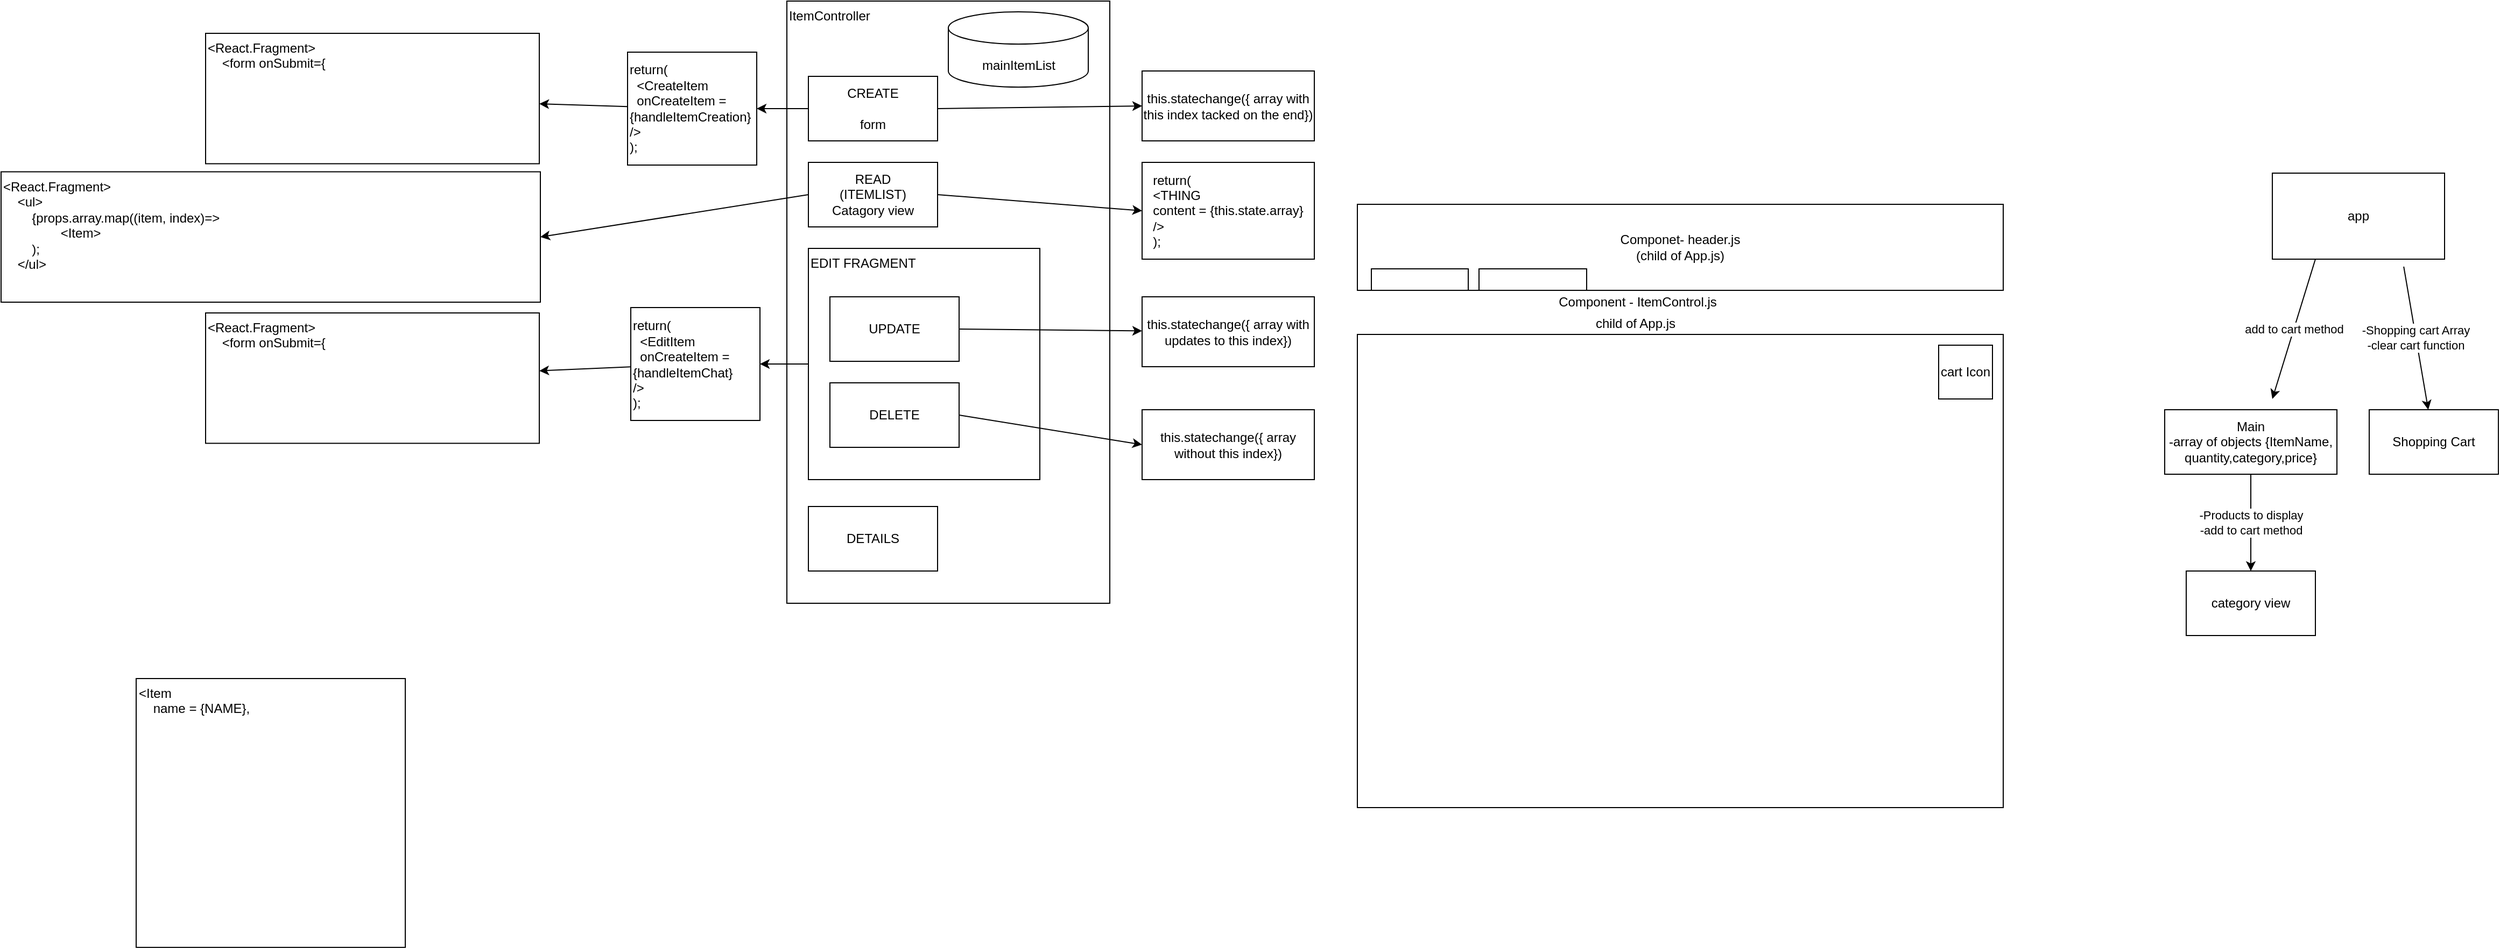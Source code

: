 <mxfile>
    <diagram id="x_w5uLoY8-Y_Oc6xMrlk" name="Page-1">
        <mxGraphModel dx="2766" dy="1723" grid="1" gridSize="10" guides="1" tooltips="1" connect="1" arrows="1" fold="1" page="1" pageScale="1" pageWidth="850" pageHeight="1100" math="0" shadow="0">
            <root>
                <mxCell id="0"/>
                <mxCell id="1" parent="0"/>
                <mxCell id="33" value="ItemController" style="rounded=0;whiteSpace=wrap;html=1;verticalAlign=top;align=left;" vertex="1" parent="1">
                    <mxGeometry x="-890" y="-470" width="300" height="560" as="geometry"/>
                </mxCell>
                <mxCell id="5" style="edgeStyle=none;html=1;" parent="1" edge="1">
                    <mxGeometry relative="1" as="geometry">
                        <mxPoint x="-180" y="260" as="targetPoint"/>
                        <mxPoint x="-180" y="250" as="sourcePoint"/>
                    </mxGeometry>
                </mxCell>
                <mxCell id="6" style="edgeStyle=none;html=1;exitX=0.5;exitY=1;exitDx=0;exitDy=0;" parent="1" edge="1">
                    <mxGeometry relative="1" as="geometry">
                        <mxPoint x="-180" y="250" as="targetPoint"/>
                        <mxPoint x="-180" y="240" as="sourcePoint"/>
                    </mxGeometry>
                </mxCell>
                <mxCell id="7" style="edgeStyle=none;html=1;exitX=0.5;exitY=1;exitDx=0;exitDy=0;" parent="1" edge="1">
                    <mxGeometry relative="1" as="geometry">
                        <mxPoint x="-180" y="250" as="targetPoint"/>
                        <mxPoint x="-180" y="240" as="sourcePoint"/>
                    </mxGeometry>
                </mxCell>
                <mxCell id="9" value="Componet- header.js&lt;br&gt;(child of App.js)" style="rounded=0;whiteSpace=wrap;html=1;" parent="1" vertex="1">
                    <mxGeometry x="-360" y="-281" width="600" height="80" as="geometry"/>
                </mxCell>
                <mxCell id="10" value="" style="rounded=0;whiteSpace=wrap;html=1;" parent="1" vertex="1">
                    <mxGeometry x="-347" y="-221" width="90" height="20" as="geometry"/>
                </mxCell>
                <mxCell id="11" value="" style="rounded=0;whiteSpace=wrap;html=1;" parent="1" vertex="1">
                    <mxGeometry x="-247" y="-221" width="100" height="20" as="geometry"/>
                </mxCell>
                <mxCell id="14" value="" style="endArrow=classic;html=1;rounded=1;" parent="1" edge="1">
                    <mxGeometry width="50" height="50" relative="1" as="geometry">
                        <mxPoint x="20" y="190" as="sourcePoint"/>
                        <mxPoint x="70" y="140" as="targetPoint"/>
                    </mxGeometry>
                </mxCell>
                <mxCell id="16" value="" style="rounded=0;whiteSpace=wrap;html=1;" parent="1" vertex="1">
                    <mxGeometry x="-360" y="-160" width="600" height="440" as="geometry"/>
                </mxCell>
                <mxCell id="17" value="Component - ItemControl.js" style="text;html=1;align=center;verticalAlign=middle;resizable=0;points=[];autosize=1;strokeColor=none;fillColor=none;" parent="1" vertex="1">
                    <mxGeometry x="-180" y="-200" width="160" height="20" as="geometry"/>
                </mxCell>
                <mxCell id="18" value="child of App.js&lt;br&gt;" style="text;html=1;align=center;verticalAlign=middle;resizable=0;points=[];autosize=1;strokeColor=none;fillColor=none;" parent="1" vertex="1">
                    <mxGeometry x="-147" y="-180" width="90" height="20" as="geometry"/>
                </mxCell>
                <mxCell id="21" value="cart Icon" style="whiteSpace=wrap;html=1;aspect=fixed;" parent="1" vertex="1">
                    <mxGeometry x="180" y="-150" width="50" height="50" as="geometry"/>
                </mxCell>
                <mxCell id="22" value="app" style="rounded=0;whiteSpace=wrap;html=1;" parent="1" vertex="1">
                    <mxGeometry x="490" y="-310" width="160" height="80" as="geometry"/>
                </mxCell>
                <mxCell id="23" value="Main&lt;br&gt;-array of objects {ItemName, quantity,category,price}" style="rounded=0;whiteSpace=wrap;html=1;" parent="1" vertex="1">
                    <mxGeometry x="390" y="-90" width="160" height="60" as="geometry"/>
                </mxCell>
                <mxCell id="24" value="add to cart method" style="endArrow=classic;html=1;exitX=0.25;exitY=1;exitDx=0;exitDy=0;" parent="1" source="22" edge="1">
                    <mxGeometry width="50" height="50" relative="1" as="geometry">
                        <mxPoint x="240" as="sourcePoint"/>
                        <mxPoint x="490" y="-100" as="targetPoint"/>
                    </mxGeometry>
                </mxCell>
                <mxCell id="26" value="Shopping Cart" style="rounded=0;whiteSpace=wrap;html=1;" parent="1" vertex="1">
                    <mxGeometry x="580" y="-90" width="120" height="60" as="geometry"/>
                </mxCell>
                <mxCell id="27" value="-Shopping cart Array&lt;br&gt;-clear cart function" style="endArrow=classic;html=1;exitX=0.763;exitY=1.087;exitDx=0;exitDy=0;exitPerimeter=0;" parent="1" source="22" target="26" edge="1">
                    <mxGeometry width="50" height="50" relative="1" as="geometry">
                        <mxPoint x="400" y="-110" as="sourcePoint"/>
                        <mxPoint x="450" y="-160" as="targetPoint"/>
                    </mxGeometry>
                </mxCell>
                <mxCell id="28" value="category view" style="rounded=0;whiteSpace=wrap;html=1;" parent="1" vertex="1">
                    <mxGeometry x="410" y="60" width="120" height="60" as="geometry"/>
                </mxCell>
                <mxCell id="29" value="-Products to display&lt;br&gt;-add to cart method" style="endArrow=classic;html=1;exitX=0.5;exitY=1;exitDx=0;exitDy=0;entryX=0.5;entryY=0;entryDx=0;entryDy=0;" parent="1" source="23" target="28" edge="1">
                    <mxGeometry width="50" height="50" relative="1" as="geometry">
                        <mxPoint x="410" y="-20" as="sourcePoint"/>
                        <mxPoint x="460" y="-70" as="targetPoint"/>
                    </mxGeometry>
                </mxCell>
                <mxCell id="45" style="edgeStyle=none;html=1;exitX=1;exitY=0.5;exitDx=0;exitDy=0;entryX=0;entryY=0.5;entryDx=0;entryDy=0;" edge="1" parent="1" source="32" target="44">
                    <mxGeometry relative="1" as="geometry"/>
                </mxCell>
                <mxCell id="50" style="edgeStyle=none;html=1;" edge="1" parent="1" source="32" target="49">
                    <mxGeometry relative="1" as="geometry"/>
                </mxCell>
                <mxCell id="32" value="CREATE&lt;br&gt;&lt;br&gt;form" style="rounded=0;whiteSpace=wrap;html=1;" vertex="1" parent="1">
                    <mxGeometry x="-870" y="-400" width="120" height="60" as="geometry"/>
                </mxCell>
                <mxCell id="52" style="edgeStyle=none;html=1;exitX=0;exitY=0.5;exitDx=0;exitDy=0;entryX=1;entryY=0.5;entryDx=0;entryDy=0;" edge="1" parent="1" source="37" target="51">
                    <mxGeometry relative="1" as="geometry"/>
                </mxCell>
                <mxCell id="37" value="EDIT FRAGMENT" style="whiteSpace=wrap;html=1;aspect=fixed;align=left;verticalAlign=top;" vertex="1" parent="1">
                    <mxGeometry x="-870" y="-240" width="215" height="215" as="geometry"/>
                </mxCell>
                <mxCell id="43" style="edgeStyle=none;html=1;exitX=1;exitY=0.5;exitDx=0;exitDy=0;" edge="1" parent="1" source="34" target="42">
                    <mxGeometry relative="1" as="geometry"/>
                </mxCell>
                <mxCell id="34" value="UPDATE" style="rounded=0;whiteSpace=wrap;html=1;" vertex="1" parent="1">
                    <mxGeometry x="-850" y="-195" width="120" height="60" as="geometry"/>
                </mxCell>
                <mxCell id="47" style="edgeStyle=none;html=1;exitX=1;exitY=0.5;exitDx=0;exitDy=0;entryX=0;entryY=0.5;entryDx=0;entryDy=0;" edge="1" parent="1" source="35" target="46">
                    <mxGeometry relative="1" as="geometry"/>
                </mxCell>
                <mxCell id="68" style="edgeStyle=none;html=1;exitX=0;exitY=0.5;exitDx=0;exitDy=0;entryX=1;entryY=0.5;entryDx=0;entryDy=0;" edge="1" parent="1" source="35" target="62">
                    <mxGeometry relative="1" as="geometry"/>
                </mxCell>
                <mxCell id="35" value="READ&lt;br&gt;(ITEMLIST)&lt;br&gt;Catagory view" style="rounded=0;whiteSpace=wrap;html=1;" vertex="1" parent="1">
                    <mxGeometry x="-870" y="-320" width="120" height="60" as="geometry"/>
                </mxCell>
                <mxCell id="41" style="edgeStyle=none;html=1;exitX=1;exitY=0.5;exitDx=0;exitDy=0;entryX=0;entryY=0.5;entryDx=0;entryDy=0;" edge="1" parent="1" source="36" target="40">
                    <mxGeometry relative="1" as="geometry"/>
                </mxCell>
                <mxCell id="36" value="DELETE" style="rounded=0;whiteSpace=wrap;html=1;" vertex="1" parent="1">
                    <mxGeometry x="-850" y="-115" width="120" height="60" as="geometry"/>
                </mxCell>
                <mxCell id="40" value="this.statechange({ array without this index})" style="rounded=0;whiteSpace=wrap;html=1;" vertex="1" parent="1">
                    <mxGeometry x="-560" y="-90" width="160" height="65" as="geometry"/>
                </mxCell>
                <mxCell id="42" value="this.statechange({ array with updates to this index})" style="rounded=0;whiteSpace=wrap;html=1;" vertex="1" parent="1">
                    <mxGeometry x="-560" y="-195" width="160" height="65" as="geometry"/>
                </mxCell>
                <mxCell id="44" value="this.statechange({ array with this index tacked on the end})" style="rounded=0;whiteSpace=wrap;html=1;" vertex="1" parent="1">
                    <mxGeometry x="-560" y="-405" width="160" height="65" as="geometry"/>
                </mxCell>
                <mxCell id="46" value="&lt;div style=&quot;text-align: left&quot;&gt;&lt;span&gt;return(&lt;/span&gt;&lt;/div&gt;&lt;div style=&quot;text-align: left&quot;&gt;&lt;span&gt;&amp;lt;THING&amp;nbsp;&lt;/span&gt;&lt;/div&gt;&lt;div style=&quot;text-align: left&quot;&gt;&lt;span&gt;content = {this.state.array}&lt;/span&gt;&lt;/div&gt;&lt;div style=&quot;text-align: left&quot;&gt;&lt;span&gt;/&amp;gt;&lt;/span&gt;&lt;/div&gt;&lt;div style=&quot;text-align: left&quot;&gt;&lt;span&gt;);&lt;/span&gt;&lt;/div&gt;" style="rounded=0;whiteSpace=wrap;html=1;" vertex="1" parent="1">
                    <mxGeometry x="-560" y="-320" width="160" height="90" as="geometry"/>
                </mxCell>
                <mxCell id="54" value="" style="edgeStyle=none;html=1;" edge="1" parent="1" source="49" target="53">
                    <mxGeometry relative="1" as="geometry"/>
                </mxCell>
                <mxCell id="49" value="return(&lt;br&gt;&lt;blockquote style=&quot;margin: 0 0 0 40px ; border: none ; padding: 0px&quot;&gt;&lt;/blockquote&gt;&amp;nbsp; &amp;lt;CreateItem&lt;br&gt;&lt;blockquote style=&quot;margin: 0 0 0 40px ; border: none ; padding: 0px&quot;&gt;&lt;/blockquote&gt;&amp;nbsp; onCreateItem =&amp;nbsp; &amp;nbsp; &amp;nbsp; {handleItemCreation}&lt;br&gt;&lt;div&gt;&lt;span&gt;/&amp;gt;&lt;/span&gt;&lt;/div&gt;&lt;div&gt;&lt;span&gt;);&lt;/span&gt;&lt;/div&gt;" style="rounded=0;whiteSpace=wrap;html=1;align=left;" vertex="1" parent="1">
                    <mxGeometry x="-1038" y="-422.5" width="120" height="105" as="geometry"/>
                </mxCell>
                <mxCell id="64" value="" style="edgeStyle=none;html=1;" edge="1" parent="1" source="51" target="63">
                    <mxGeometry relative="1" as="geometry"/>
                </mxCell>
                <mxCell id="51" value="return(&lt;br&gt;&lt;blockquote style=&quot;margin: 0 0 0 40px ; border: none ; padding: 0px&quot;&gt;&lt;/blockquote&gt;&amp;nbsp; &amp;lt;EditItem&lt;br&gt;&lt;blockquote style=&quot;margin: 0 0 0 40px ; border: none ; padding: 0px&quot;&gt;&lt;/blockquote&gt;&amp;nbsp; onCreateItem =&amp;nbsp; &amp;nbsp; &amp;nbsp; {handleItemChat}&lt;br&gt;&lt;div&gt;&lt;span&gt;/&amp;gt;&lt;/span&gt;&lt;/div&gt;&lt;div&gt;&lt;span&gt;);&lt;/span&gt;&lt;/div&gt;" style="rounded=0;whiteSpace=wrap;html=1;align=left;" vertex="1" parent="1">
                    <mxGeometry x="-1035" y="-185" width="120" height="105" as="geometry"/>
                </mxCell>
                <mxCell id="53" value="&amp;lt;React.Fragment&amp;gt;&lt;br&gt;&amp;nbsp; &amp;nbsp; &amp;lt;form onSubmit={" style="rounded=0;whiteSpace=wrap;html=1;align=left;verticalAlign=top;" vertex="1" parent="1">
                    <mxGeometry x="-1430" y="-440" width="310" height="121.25" as="geometry"/>
                </mxCell>
                <mxCell id="55" value="" style="shape=cylinder3;whiteSpace=wrap;html=1;boundedLbl=1;backgroundOutline=1;size=15;" vertex="1" parent="1">
                    <mxGeometry x="-740" y="-460" width="130" height="70" as="geometry"/>
                </mxCell>
                <mxCell id="56" value="mainItemList" style="text;html=1;resizable=0;autosize=1;align=center;verticalAlign=middle;points=[];fillColor=none;strokeColor=none;rounded=0;" vertex="1" parent="1">
                    <mxGeometry x="-715" y="-420" width="80" height="20" as="geometry"/>
                </mxCell>
                <mxCell id="62" value="&amp;lt;React.Fragment&amp;gt;&lt;br&gt;&amp;nbsp; &amp;nbsp; &amp;lt;ul&amp;gt;&lt;br&gt;&amp;nbsp; &amp;nbsp; &amp;nbsp; &amp;nbsp; {props.array.map((item, index)=&amp;gt;&lt;br&gt;&lt;span style=&quot;white-space: pre&quot;&gt;&#9;&lt;/span&gt;&lt;span style=&quot;white-space: pre&quot;&gt;&#9;&lt;/span&gt;&amp;lt;Item&amp;gt;&lt;br&gt;&amp;nbsp; &amp;nbsp; &amp;nbsp; &amp;nbsp; );&lt;br&gt;&amp;nbsp; &amp;nbsp; &amp;lt;/ul&amp;gt;" style="rounded=0;whiteSpace=wrap;html=1;align=left;verticalAlign=top;" vertex="1" parent="1">
                    <mxGeometry x="-1620" y="-311.25" width="501" height="121.25" as="geometry"/>
                </mxCell>
                <mxCell id="63" value="&amp;lt;React.Fragment&amp;gt;&lt;br&gt;&amp;nbsp; &amp;nbsp; &amp;lt;form onSubmit={" style="rounded=0;whiteSpace=wrap;html=1;align=left;verticalAlign=top;" vertex="1" parent="1">
                    <mxGeometry x="-1430" y="-180" width="310" height="121.25" as="geometry"/>
                </mxCell>
                <mxCell id="66" value="DETAILS" style="rounded=0;whiteSpace=wrap;html=1;" vertex="1" parent="1">
                    <mxGeometry x="-870" width="120" height="60" as="geometry"/>
                </mxCell>
                <mxCell id="69" value="&amp;lt;Item&lt;br&gt;&amp;nbsp; &amp;nbsp; name = {NAME},&lt;br&gt;&amp;nbsp; &amp;nbsp;&amp;nbsp;" style="rounded=0;whiteSpace=wrap;html=1;align=left;verticalAlign=top;" vertex="1" parent="1">
                    <mxGeometry x="-1494.5" y="160" width="250" height="250" as="geometry"/>
                </mxCell>
            </root>
        </mxGraphModel>
    </diagram>
</mxfile>